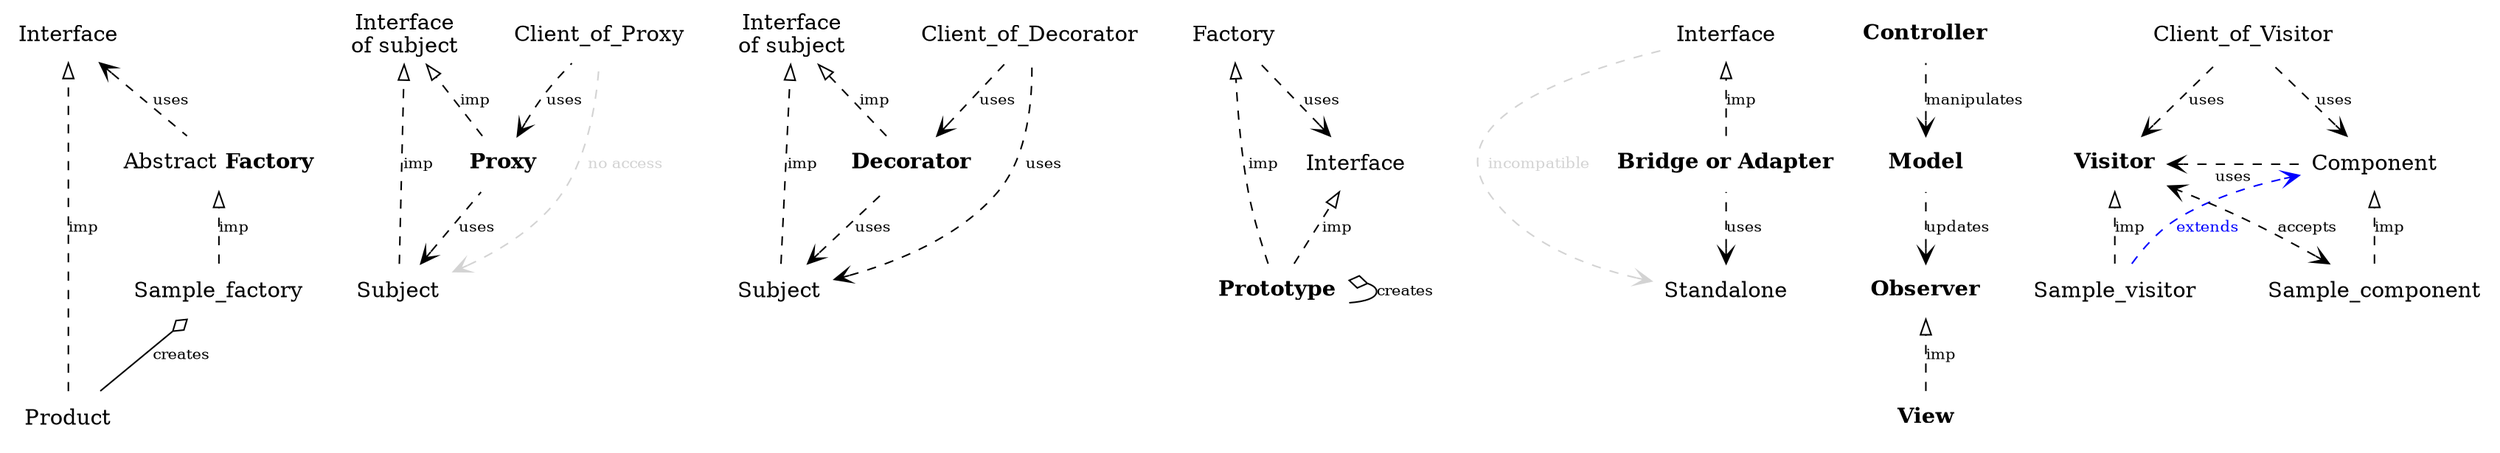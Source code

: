 digraph G {
	rankdir="BT"
	node [shape=plaintext];
	{ rank=max Interface }
	edge [fontsize=10 _fontcolor=darkgray]
	// Inheritance
	edge [label=inh arrowhead=onormal];

	// Implementation
	edge [label=imp weight=1000 arrowhead=onormal style=dashed];
	Product -> Interface;
	Factory [label=<Abstract <b>Factory</b>>]
	Sample_factory -> Factory;
	Proxy [label=<<b>Proxy</b>>]
	{ Subject Proxy } -> Common_interface
	Decorator [label=<<b>Decorator</b>>]
	Subject_of_Decorator [label=Subject]
	{ Decorator Subject_of_Decorator} -> Decorator_Interface
	Common_interface [label="Interface\nof subject"]
	Decorator_Interface [label="Interface\nof subject"]
	Factory_of_prototype [label=Factory]
	Interface_of_prototype [label=Interface]
	Prototype -> { Factory_of_prototype Interface_of_prototype}
	Prototype [label=<<b>Prototype</b>>]
	Bridge_interface [label=Interface]
	Bridge [label=<<b>Bridge or Adapter</b>>]
	Bridge -> Bridge_interface
	Observer [label=<<b>Observer</b>>]
	View [label=<<b>View</b>>]
	Model [label=<<b>Model</b>>]
	Controller [label=<<b>Controller</b>>]
	View -> Observer

	Visitor [label=<<b>Visitor</b>>]
	rank = same { Component  Visitor }
	//Component [rank=min]
	Sample_visitor -> Visitor
	Sample_component -> Component

	// Aggregation
	edge [label=agg weight=1 arrowtail=odiamond dir=back style=""]

	edge [label=creates dir="" arrowhead=odiamond]
	Product -> Sample_factory
	Prototype -> Prototype

	// Dependencies
	edge [label=uses weight=1 arrowhead=vee style=dashed dir="" ]

	Component -> Visitor [weight=0]
	Sample_component -> Visitor [label=accepts weight=0 dir=both arrowtail=vee _constraint=false]
	Sample_visitor -> Component [label=extends color=blue fontcolor=blue]
	//{Sample_visitor Sample_component } -> Client_of_Visitor [style=invis]
	edge [label=uses weight=1 dir=back arrowtail=vee ]
	Subject_of_Decorator -> Decorator -> Client_of_Decorator
	{ Subject_of_Decorator } -> Client_of_Decorator
	{ Visitor Component  } -> Client_of_Visitor

	Subject -> Proxy
	Proxy -> Client_of_Proxy
	Model -> Controller [label=manipulates]
	Interface -> Factory
	Interface_of_prototype -> Factory_of_prototype
	Standalone -> Bridge
	Observer -> Model [label=updates]
	edge [color=lightgray fontcolor=lightgray xweight=0  _constraint=false]
	Subject -> Client_of_Proxy [label="no access"]
	Standalone -> Bridge_interface [label="incompatible" constraint=false]
}
